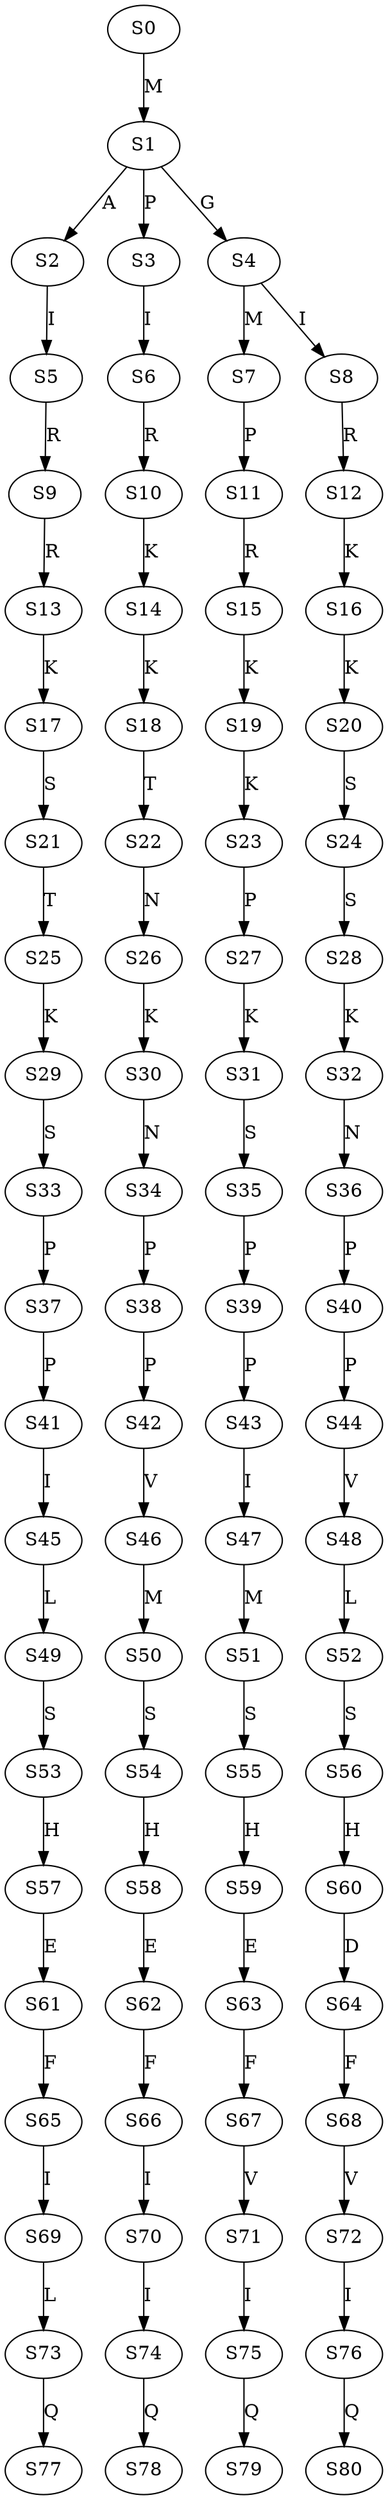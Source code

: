 strict digraph  {
	S0 -> S1 [ label = M ];
	S1 -> S2 [ label = A ];
	S1 -> S3 [ label = P ];
	S1 -> S4 [ label = G ];
	S2 -> S5 [ label = I ];
	S3 -> S6 [ label = I ];
	S4 -> S7 [ label = M ];
	S4 -> S8 [ label = I ];
	S5 -> S9 [ label = R ];
	S6 -> S10 [ label = R ];
	S7 -> S11 [ label = P ];
	S8 -> S12 [ label = R ];
	S9 -> S13 [ label = R ];
	S10 -> S14 [ label = K ];
	S11 -> S15 [ label = R ];
	S12 -> S16 [ label = K ];
	S13 -> S17 [ label = K ];
	S14 -> S18 [ label = K ];
	S15 -> S19 [ label = K ];
	S16 -> S20 [ label = K ];
	S17 -> S21 [ label = S ];
	S18 -> S22 [ label = T ];
	S19 -> S23 [ label = K ];
	S20 -> S24 [ label = S ];
	S21 -> S25 [ label = T ];
	S22 -> S26 [ label = N ];
	S23 -> S27 [ label = P ];
	S24 -> S28 [ label = S ];
	S25 -> S29 [ label = K ];
	S26 -> S30 [ label = K ];
	S27 -> S31 [ label = K ];
	S28 -> S32 [ label = K ];
	S29 -> S33 [ label = S ];
	S30 -> S34 [ label = N ];
	S31 -> S35 [ label = S ];
	S32 -> S36 [ label = N ];
	S33 -> S37 [ label = P ];
	S34 -> S38 [ label = P ];
	S35 -> S39 [ label = P ];
	S36 -> S40 [ label = P ];
	S37 -> S41 [ label = P ];
	S38 -> S42 [ label = P ];
	S39 -> S43 [ label = P ];
	S40 -> S44 [ label = P ];
	S41 -> S45 [ label = I ];
	S42 -> S46 [ label = V ];
	S43 -> S47 [ label = I ];
	S44 -> S48 [ label = V ];
	S45 -> S49 [ label = L ];
	S46 -> S50 [ label = M ];
	S47 -> S51 [ label = M ];
	S48 -> S52 [ label = L ];
	S49 -> S53 [ label = S ];
	S50 -> S54 [ label = S ];
	S51 -> S55 [ label = S ];
	S52 -> S56 [ label = S ];
	S53 -> S57 [ label = H ];
	S54 -> S58 [ label = H ];
	S55 -> S59 [ label = H ];
	S56 -> S60 [ label = H ];
	S57 -> S61 [ label = E ];
	S58 -> S62 [ label = E ];
	S59 -> S63 [ label = E ];
	S60 -> S64 [ label = D ];
	S61 -> S65 [ label = F ];
	S62 -> S66 [ label = F ];
	S63 -> S67 [ label = F ];
	S64 -> S68 [ label = F ];
	S65 -> S69 [ label = I ];
	S66 -> S70 [ label = I ];
	S67 -> S71 [ label = V ];
	S68 -> S72 [ label = V ];
	S69 -> S73 [ label = L ];
	S70 -> S74 [ label = I ];
	S71 -> S75 [ label = I ];
	S72 -> S76 [ label = I ];
	S73 -> S77 [ label = Q ];
	S74 -> S78 [ label = Q ];
	S75 -> S79 [ label = Q ];
	S76 -> S80 [ label = Q ];
}
